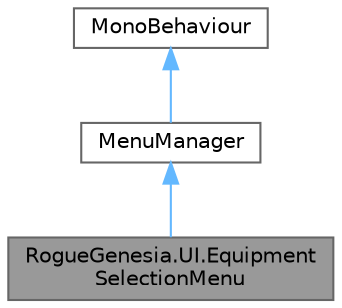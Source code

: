 digraph "RogueGenesia.UI.EquipmentSelectionMenu"
{
 // LATEX_PDF_SIZE
  bgcolor="transparent";
  edge [fontname=Helvetica,fontsize=10,labelfontname=Helvetica,labelfontsize=10];
  node [fontname=Helvetica,fontsize=10,shape=box,height=0.2,width=0.4];
  Node1 [label="RogueGenesia.UI.Equipment\lSelectionMenu",height=0.2,width=0.4,color="gray40", fillcolor="grey60", style="filled", fontcolor="black",tooltip=" "];
  Node2 -> Node1 [dir="back",color="steelblue1",style="solid"];
  Node2 [label="MenuManager",height=0.2,width=0.4,color="gray40", fillcolor="white", style="filled",URL="$class_rogue_genesia_1_1_u_i_1_1_menu_manager.html",tooltip=" "];
  Node3 -> Node2 [dir="back",color="steelblue1",style="solid"];
  Node3 [label="MonoBehaviour",height=0.2,width=0.4,color="gray40", fillcolor="white", style="filled",tooltip=" "];
}
